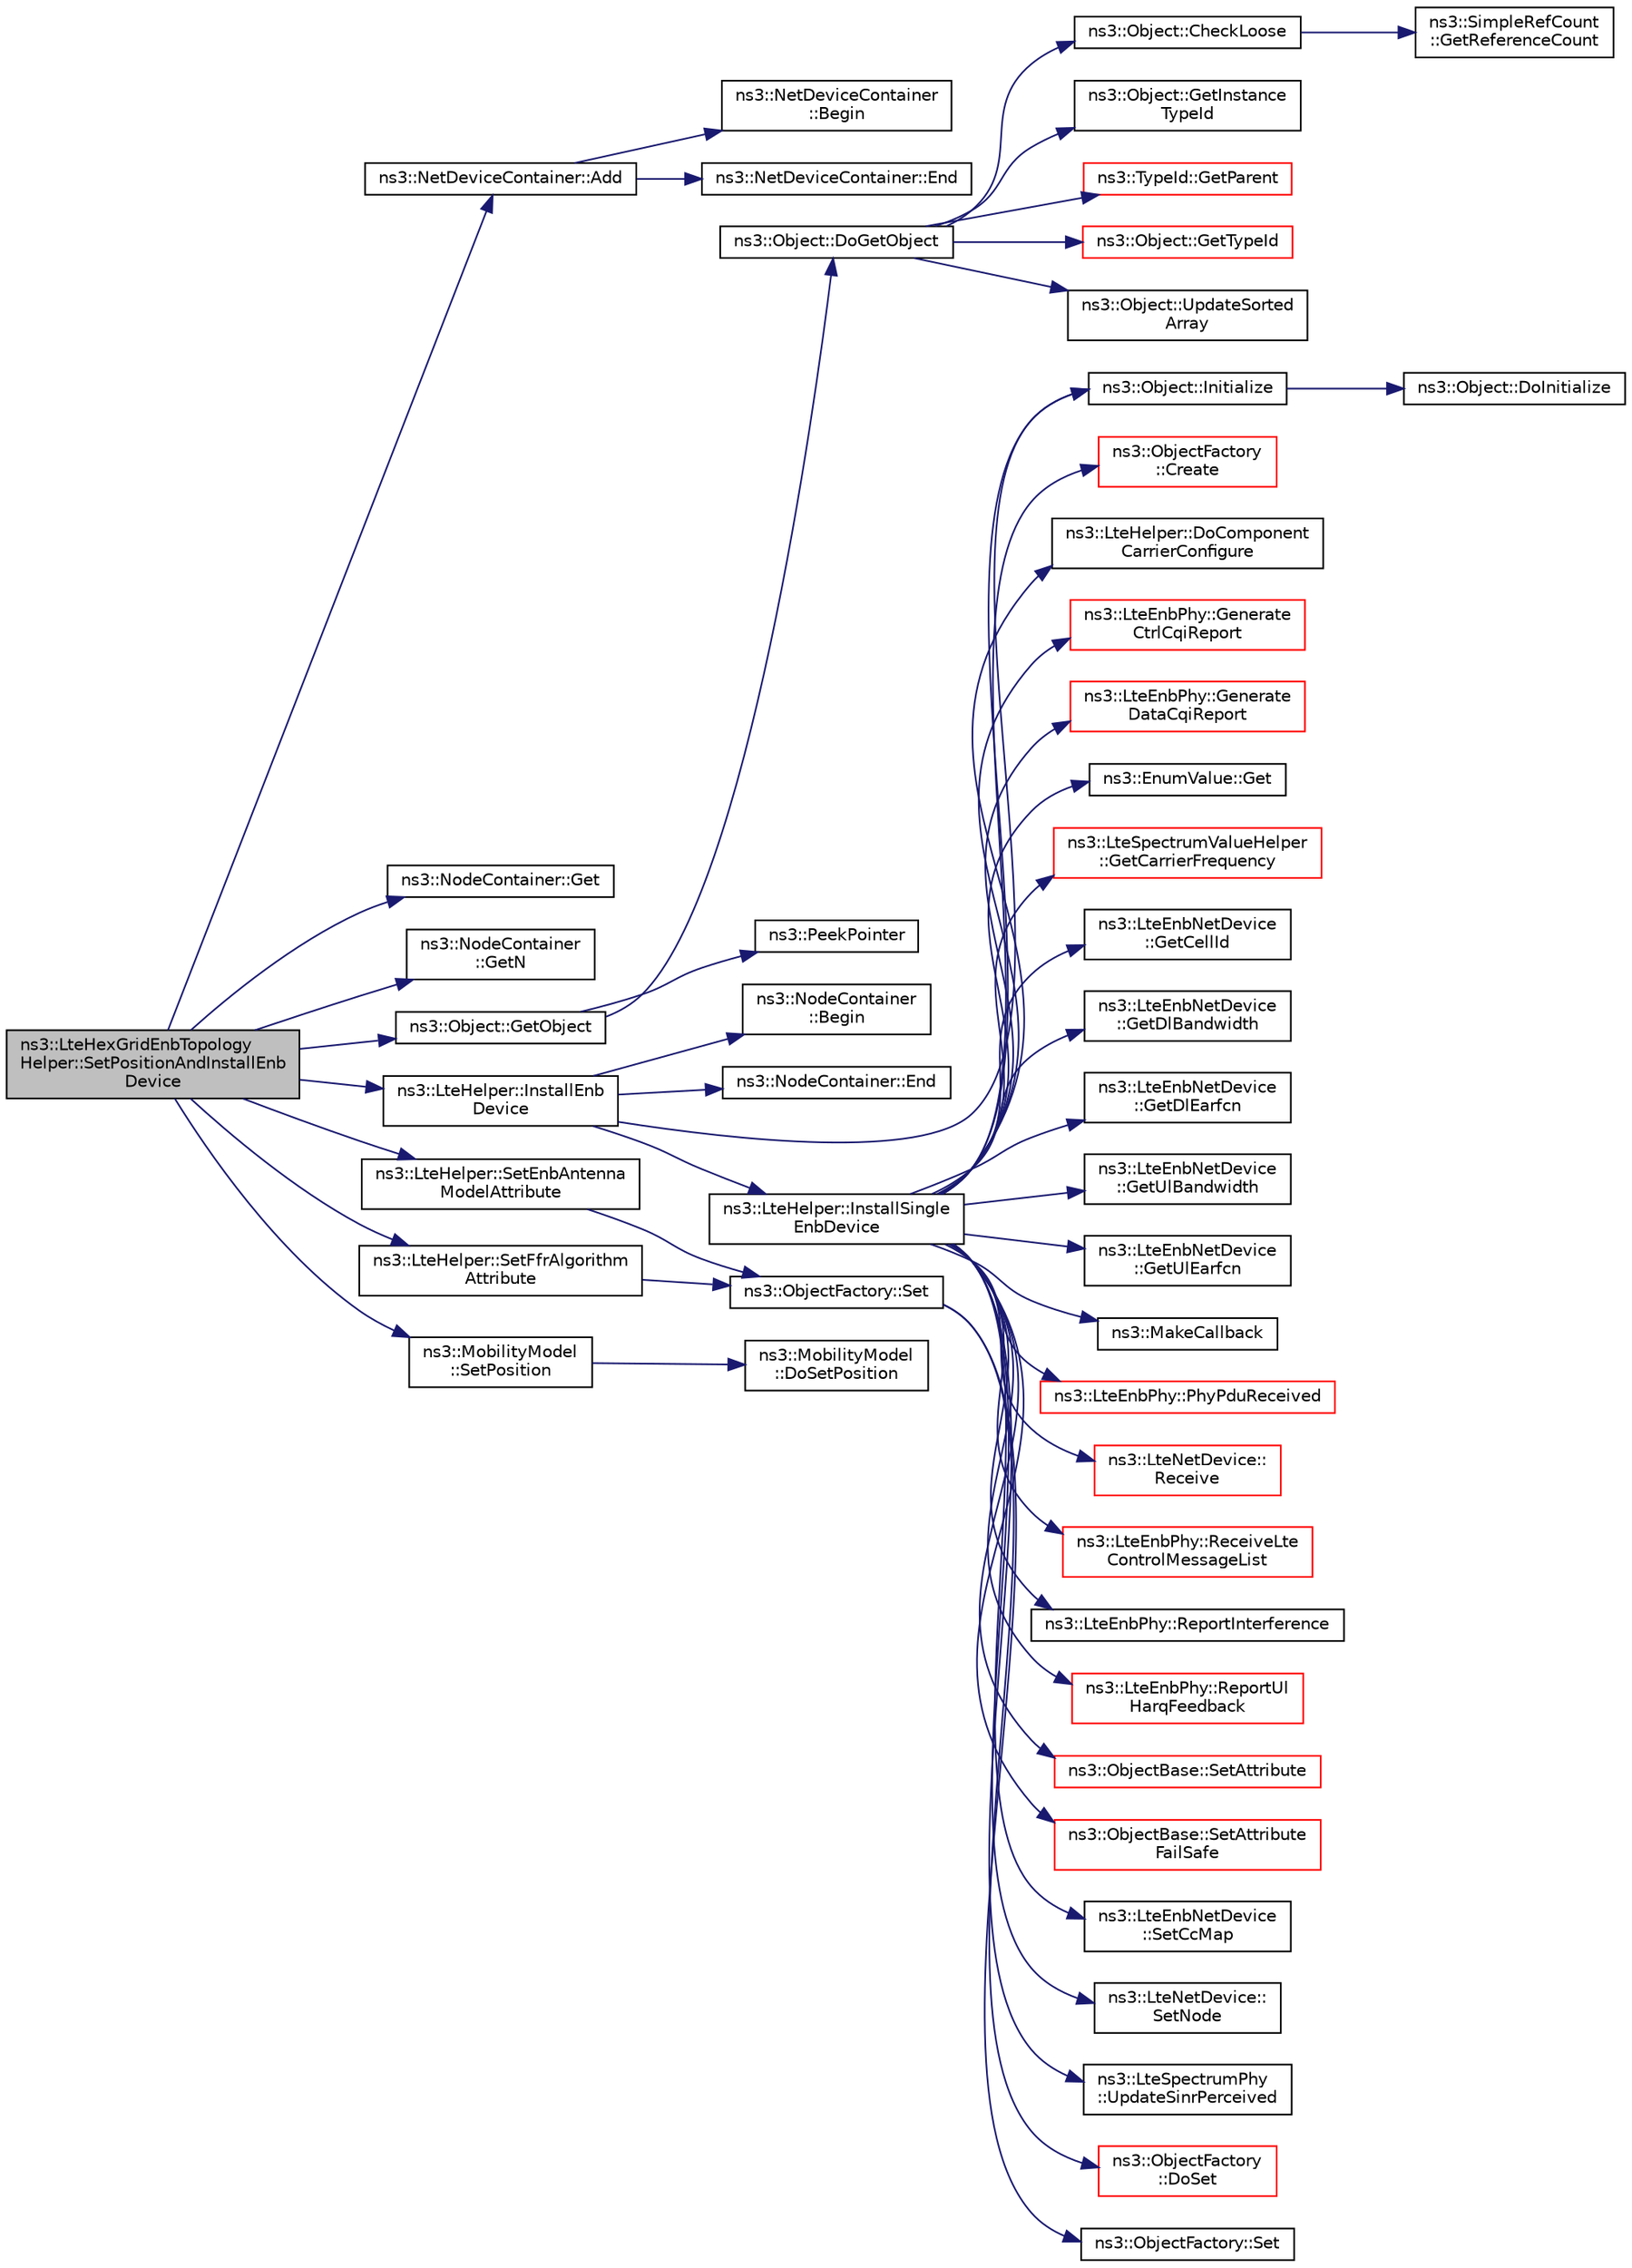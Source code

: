 digraph "ns3::LteHexGridEnbTopologyHelper::SetPositionAndInstallEnbDevice"
{
 // LATEX_PDF_SIZE
  edge [fontname="Helvetica",fontsize="10",labelfontname="Helvetica",labelfontsize="10"];
  node [fontname="Helvetica",fontsize="10",shape=record];
  rankdir="LR";
  Node1 [label="ns3::LteHexGridEnbTopology\lHelper::SetPositionAndInstallEnb\lDevice",height=0.2,width=0.4,color="black", fillcolor="grey75", style="filled", fontcolor="black",tooltip="Position the nodes on a hex grid and install the corresponding EnbNetDevices with antenna boresight c..."];
  Node1 -> Node2 [color="midnightblue",fontsize="10",style="solid",fontname="Helvetica"];
  Node2 [label="ns3::NetDeviceContainer::Add",height=0.2,width=0.4,color="black", fillcolor="white", style="filled",URL="$classns3_1_1_net_device_container.html#a7ca8bc1d7ec00fd4fcc63869987fbda5",tooltip="Append the contents of another NetDeviceContainer to the end of this container."];
  Node2 -> Node3 [color="midnightblue",fontsize="10",style="solid",fontname="Helvetica"];
  Node3 [label="ns3::NetDeviceContainer\l::Begin",height=0.2,width=0.4,color="black", fillcolor="white", style="filled",URL="$classns3_1_1_net_device_container.html#a4ddc336af319061f5b61c515f0453242",tooltip="Get an iterator which refers to the first NetDevice in the container."];
  Node2 -> Node4 [color="midnightblue",fontsize="10",style="solid",fontname="Helvetica"];
  Node4 [label="ns3::NetDeviceContainer::End",height=0.2,width=0.4,color="black", fillcolor="white", style="filled",URL="$classns3_1_1_net_device_container.html#a436d9df206570861f96c3f278eaccb92",tooltip="Get an iterator which indicates past-the-last NetDevice in the container."];
  Node1 -> Node5 [color="midnightblue",fontsize="10",style="solid",fontname="Helvetica"];
  Node5 [label="ns3::NodeContainer::Get",height=0.2,width=0.4,color="black", fillcolor="white", style="filled",URL="$classns3_1_1_node_container.html#aff885e5a6b02ca4a27f5725de647d96e",tooltip="Get the Ptr<Node> stored in this container at a given index."];
  Node1 -> Node6 [color="midnightblue",fontsize="10",style="solid",fontname="Helvetica"];
  Node6 [label="ns3::NodeContainer\l::GetN",height=0.2,width=0.4,color="black", fillcolor="white", style="filled",URL="$classns3_1_1_node_container.html#a35aed8b8abb7b7988b086f66d15cdda9",tooltip="Get the number of Ptr<Node> stored in this container."];
  Node1 -> Node7 [color="midnightblue",fontsize="10",style="solid",fontname="Helvetica"];
  Node7 [label="ns3::Object::GetObject",height=0.2,width=0.4,color="black", fillcolor="white", style="filled",URL="$classns3_1_1_object.html#ad21f5401ff705cd29c37f931ea3afc18",tooltip="Get a pointer to the requested aggregated Object."];
  Node7 -> Node8 [color="midnightblue",fontsize="10",style="solid",fontname="Helvetica"];
  Node8 [label="ns3::Object::DoGetObject",height=0.2,width=0.4,color="black", fillcolor="white", style="filled",URL="$classns3_1_1_object.html#a7c009975f7c0994cb47a69f713745e0a",tooltip="Find an Object of TypeId tid in the aggregates of this Object."];
  Node8 -> Node9 [color="midnightblue",fontsize="10",style="solid",fontname="Helvetica"];
  Node9 [label="ns3::Object::CheckLoose",height=0.2,width=0.4,color="black", fillcolor="white", style="filled",URL="$classns3_1_1_object.html#a33b1d1c52665f27a2fd4857aef5618f2",tooltip="Check if any aggregated Objects have non-zero reference counts."];
  Node9 -> Node10 [color="midnightblue",fontsize="10",style="solid",fontname="Helvetica"];
  Node10 [label="ns3::SimpleRefCount\l::GetReferenceCount",height=0.2,width=0.4,color="black", fillcolor="white", style="filled",URL="$classns3_1_1_simple_ref_count.html#a9cb85ae452ce0e1c74f11b3e4d357171",tooltip="Get the reference count of the object."];
  Node8 -> Node11 [color="midnightblue",fontsize="10",style="solid",fontname="Helvetica"];
  Node11 [label="ns3::Object::GetInstance\lTypeId",height=0.2,width=0.4,color="black", fillcolor="white", style="filled",URL="$classns3_1_1_object.html#a9a0bc0211cfab9842e1046b5c5810e5a",tooltip="Get the most derived TypeId for this Object."];
  Node8 -> Node12 [color="midnightblue",fontsize="10",style="solid",fontname="Helvetica"];
  Node12 [label="ns3::TypeId::GetParent",height=0.2,width=0.4,color="red", fillcolor="white", style="filled",URL="$classns3_1_1_type_id.html#ab84f81aee52154af39a8668b59c89d63",tooltip="Get the parent of this TypeId."];
  Node8 -> Node17 [color="midnightblue",fontsize="10",style="solid",fontname="Helvetica"];
  Node17 [label="ns3::Object::GetTypeId",height=0.2,width=0.4,color="red", fillcolor="white", style="filled",URL="$classns3_1_1_object.html#a1d040243983ab74ec923bde26d7cb7e7",tooltip="Register this type."];
  Node8 -> Node21 [color="midnightblue",fontsize="10",style="solid",fontname="Helvetica"];
  Node21 [label="ns3::Object::UpdateSorted\lArray",height=0.2,width=0.4,color="black", fillcolor="white", style="filled",URL="$classns3_1_1_object.html#ade62655b9680ca5ebf5af7e0fda7a21f",tooltip="Keep the list of aggregates in most-recently-used order."];
  Node7 -> Node22 [color="midnightblue",fontsize="10",style="solid",fontname="Helvetica"];
  Node22 [label="ns3::PeekPointer",height=0.2,width=0.4,color="black", fillcolor="white", style="filled",URL="$namespacens3.html#af2a7557fe9afdd98d8f6f8f6e412cf5a",tooltip=" "];
  Node1 -> Node23 [color="midnightblue",fontsize="10",style="solid",fontname="Helvetica"];
  Node23 [label="ns3::LteHelper::InstallEnb\lDevice",height=0.2,width=0.4,color="black", fillcolor="white", style="filled",URL="$classns3_1_1_lte_helper.html#a5e009ad35ef85f46b5a6099263f15a03",tooltip="Create a set of eNodeB devices."];
  Node23 -> Node24 [color="midnightblue",fontsize="10",style="solid",fontname="Helvetica"];
  Node24 [label="ns3::NodeContainer\l::Begin",height=0.2,width=0.4,color="black", fillcolor="white", style="filled",URL="$classns3_1_1_node_container.html#a2bfe1f50688c96e0888b1907e1e2f324",tooltip="Get an iterator which refers to the first Node in the container."];
  Node23 -> Node25 [color="midnightblue",fontsize="10",style="solid",fontname="Helvetica"];
  Node25 [label="ns3::NodeContainer::End",height=0.2,width=0.4,color="black", fillcolor="white", style="filled",URL="$classns3_1_1_node_container.html#a4904853b5d3e86f622a2ef8b4e959e08",tooltip="Get an iterator which indicates past-the-last Node in the container."];
  Node23 -> Node26 [color="midnightblue",fontsize="10",style="solid",fontname="Helvetica"];
  Node26 [label="ns3::Object::Initialize",height=0.2,width=0.4,color="black", fillcolor="white", style="filled",URL="$classns3_1_1_object.html#af4411cb29971772fcd09203474a95078",tooltip="Invoke DoInitialize on all Objects aggregated to this one."];
  Node26 -> Node27 [color="midnightblue",fontsize="10",style="solid",fontname="Helvetica"];
  Node27 [label="ns3::Object::DoInitialize",height=0.2,width=0.4,color="black", fillcolor="white", style="filled",URL="$classns3_1_1_object.html#af8482a521433409fb5c7f749398c9dbe",tooltip="Initialize() implementation."];
  Node23 -> Node28 [color="midnightblue",fontsize="10",style="solid",fontname="Helvetica"];
  Node28 [label="ns3::LteHelper::InstallSingle\lEnbDevice",height=0.2,width=0.4,color="black", fillcolor="white", style="filled",URL="$classns3_1_1_lte_helper.html#afac168014c3a4ac5c30bfd7c1d09cb96",tooltip="Create an eNodeB device (LteEnbNetDevice) on the given node."];
  Node28 -> Node29 [color="midnightblue",fontsize="10",style="solid",fontname="Helvetica"];
  Node29 [label="ns3::ObjectFactory\l::Create",height=0.2,width=0.4,color="red", fillcolor="white", style="filled",URL="$classns3_1_1_object_factory.html#a52eda277f4aaab54266134ba48102ad7",tooltip="Create an Object instance of the configured TypeId."];
  Node28 -> Node50 [color="midnightblue",fontsize="10",style="solid",fontname="Helvetica"];
  Node50 [label="ns3::LteHelper::DoComponent\lCarrierConfigure",height=0.2,width=0.4,color="black", fillcolor="white", style="filled",URL="$classns3_1_1_lte_helper.html#ab6069db57d1ef572daf182ce27fed7e6",tooltip="Configure the component carriers."];
  Node28 -> Node51 [color="midnightblue",fontsize="10",style="solid",fontname="Helvetica"];
  Node51 [label="ns3::LteEnbPhy::Generate\lCtrlCqiReport",height=0.2,width=0.4,color="red", fillcolor="white", style="filled",URL="$classns3_1_1_lte_enb_phy.html#abf6978d738fa1f07c4ca36dd1b6fd5b1",tooltip="generate a CQI report based on the given SINR of Ctrl frame"];
  Node28 -> Node79 [color="midnightblue",fontsize="10",style="solid",fontname="Helvetica"];
  Node79 [label="ns3::LteEnbPhy::Generate\lDataCqiReport",height=0.2,width=0.4,color="red", fillcolor="white", style="filled",URL="$classns3_1_1_lte_enb_phy.html#a606a5f28fc9d71d470d305b967698596",tooltip="generate a CQI report based on the given SINR of Data frame (used for PUSCH CQIs)"];
  Node28 -> Node81 [color="midnightblue",fontsize="10",style="solid",fontname="Helvetica"];
  Node81 [label="ns3::EnumValue::Get",height=0.2,width=0.4,color="black", fillcolor="white", style="filled",URL="$classns3_1_1_enum_value.html#a18a71c7623f3d389cf9c5d5dd804331e",tooltip=" "];
  Node28 -> Node82 [color="midnightblue",fontsize="10",style="solid",fontname="Helvetica"];
  Node82 [label="ns3::LteSpectrumValueHelper\l::GetCarrierFrequency",height=0.2,width=0.4,color="red", fillcolor="white", style="filled",URL="$classns3_1_1_lte_spectrum_value_helper.html#ab268c4d7cb95e4277e59b7449d5fbd78",tooltip="Calculates the carrier frequency from the E-UTRA Absolute Radio Frequency Channel Number (EARFCN) acc..."];
  Node28 -> Node87 [color="midnightblue",fontsize="10",style="solid",fontname="Helvetica"];
  Node87 [label="ns3::LteEnbNetDevice\l::GetCellId",height=0.2,width=0.4,color="black", fillcolor="white", style="filled",URL="$classns3_1_1_lte_enb_net_device.html#af8327c717527f8a70838fa95becc2adb",tooltip=" "];
  Node28 -> Node88 [color="midnightblue",fontsize="10",style="solid",fontname="Helvetica"];
  Node88 [label="ns3::LteEnbNetDevice\l::GetDlBandwidth",height=0.2,width=0.4,color="black", fillcolor="white", style="filled",URL="$classns3_1_1_lte_enb_net_device.html#a67c2350cd35cc156ed959202d4ce8881",tooltip=" "];
  Node28 -> Node89 [color="midnightblue",fontsize="10",style="solid",fontname="Helvetica"];
  Node89 [label="ns3::LteEnbNetDevice\l::GetDlEarfcn",height=0.2,width=0.4,color="black", fillcolor="white", style="filled",URL="$classns3_1_1_lte_enb_net_device.html#a7a3b519b838d1f8f6c28ef25f0963433",tooltip=" "];
  Node28 -> Node90 [color="midnightblue",fontsize="10",style="solid",fontname="Helvetica"];
  Node90 [label="ns3::LteEnbNetDevice\l::GetUlBandwidth",height=0.2,width=0.4,color="black", fillcolor="white", style="filled",URL="$classns3_1_1_lte_enb_net_device.html#a907790c0ef03f0c69626b2bfdc81553f",tooltip=" "];
  Node28 -> Node91 [color="midnightblue",fontsize="10",style="solid",fontname="Helvetica"];
  Node91 [label="ns3::LteEnbNetDevice\l::GetUlEarfcn",height=0.2,width=0.4,color="black", fillcolor="white", style="filled",URL="$classns3_1_1_lte_enb_net_device.html#a6a2b17490d3740d9c18638ac6ee4ed1e",tooltip=" "];
  Node28 -> Node26 [color="midnightblue",fontsize="10",style="solid",fontname="Helvetica"];
  Node28 -> Node92 [color="midnightblue",fontsize="10",style="solid",fontname="Helvetica"];
  Node92 [label="ns3::MakeCallback",height=0.2,width=0.4,color="black", fillcolor="white", style="filled",URL="$namespacens3.html#af1dde3c04374147fca0cfe3b0766d664",tooltip="Build Callbacks for class method members which take varying numbers of arguments and potentially retu..."];
  Node28 -> Node93 [color="midnightblue",fontsize="10",style="solid",fontname="Helvetica"];
  Node93 [label="ns3::LteEnbPhy::PhyPduReceived",height=0.2,width=0.4,color="red", fillcolor="white", style="filled",URL="$classns3_1_1_lte_enb_phy.html#a6f5e3a3285ccb75f962610bd43c0c436",tooltip="PhySpectrum received a new PHY-PDU."];
  Node28 -> Node95 [color="midnightblue",fontsize="10",style="solid",fontname="Helvetica"];
  Node95 [label="ns3::LteNetDevice::\lReceive",height=0.2,width=0.4,color="red", fillcolor="white", style="filled",URL="$classns3_1_1_lte_net_device.html#a52302e688e6fdf9abba088b2b26e5408",tooltip="receive a packet from the lower layers in order to forward it to the upper layers"];
  Node28 -> Node100 [color="midnightblue",fontsize="10",style="solid",fontname="Helvetica"];
  Node100 [label="ns3::LteEnbPhy::ReceiveLte\lControlMessageList",height=0.2,width=0.4,color="red", fillcolor="white", style="filled",URL="$classns3_1_1_lte_enb_phy.html#aaf721c86e307ca0c9b2b33cad5c6dad4",tooltip="PhySpectrum received a new list of LteControlMessage."];
  Node28 -> Node103 [color="midnightblue",fontsize="10",style="solid",fontname="Helvetica"];
  Node103 [label="ns3::LteEnbPhy::ReportInterference",height=0.2,width=0.4,color="black", fillcolor="white", style="filled",URL="$classns3_1_1_lte_enb_phy.html#a41cfff736fd62873a41e569c7dcc2287",tooltip="generate a report based on the linear interference and noise power perceived during DATA frame NOTE: ..."];
  Node28 -> Node104 [color="midnightblue",fontsize="10",style="solid",fontname="Helvetica"];
  Node104 [label="ns3::LteEnbPhy::ReportUl\lHarqFeedback",height=0.2,width=0.4,color="red", fillcolor="white", style="filled",URL="$classns3_1_1_lte_enb_phy.html#a133fc4bf6c14a9e298225a8e30551cbc",tooltip="Report the uplink HARQ feedback generated by LteSpectrumPhy to MAC."];
  Node28 -> Node106 [color="midnightblue",fontsize="10",style="solid",fontname="Helvetica"];
  Node106 [label="ns3::ObjectBase::SetAttribute",height=0.2,width=0.4,color="red", fillcolor="white", style="filled",URL="$classns3_1_1_object_base.html#ac60245d3ea4123bbc9b1d391f1f6592f",tooltip="Set a single attribute, raising fatal errors if unsuccessful."];
  Node28 -> Node107 [color="midnightblue",fontsize="10",style="solid",fontname="Helvetica"];
  Node107 [label="ns3::ObjectBase::SetAttribute\lFailSafe",height=0.2,width=0.4,color="red", fillcolor="white", style="filled",URL="$classns3_1_1_object_base.html#aa7d333004e970f925a4ed5df275541b5",tooltip="Set a single attribute without raising errors."];
  Node28 -> Node108 [color="midnightblue",fontsize="10",style="solid",fontname="Helvetica"];
  Node108 [label="ns3::LteEnbNetDevice\l::SetCcMap",height=0.2,width=0.4,color="black", fillcolor="white", style="filled",URL="$classns3_1_1_lte_enb_net_device.html#a4440056282b55b263eea25fed04a03b2",tooltip="Set the ComponentCarrier Map of the Enb."];
  Node28 -> Node109 [color="midnightblue",fontsize="10",style="solid",fontname="Helvetica"];
  Node109 [label="ns3::LteNetDevice::\lSetNode",height=0.2,width=0.4,color="black", fillcolor="white", style="filled",URL="$classns3_1_1_lte_net_device.html#aafbebcccd5e014ea827967cd9c77e79c",tooltip=" "];
  Node28 -> Node110 [color="midnightblue",fontsize="10",style="solid",fontname="Helvetica"];
  Node110 [label="ns3::LteSpectrumPhy\l::UpdateSinrPerceived",height=0.2,width=0.4,color="black", fillcolor="white", style="filled",URL="$classns3_1_1_lte_spectrum_phy.html#a81e55daa6bf70765f7e7ff7cca0faed9",tooltip=" "];
  Node1 -> Node111 [color="midnightblue",fontsize="10",style="solid",fontname="Helvetica"];
  Node111 [label="ns3::LteHelper::SetEnbAntenna\lModelAttribute",height=0.2,width=0.4,color="black", fillcolor="white", style="filled",URL="$classns3_1_1_lte_helper.html#ac0c1bc4eddaf7f8711f282cb681f99c5",tooltip="Set an attribute for the eNodeB antenna model to be created."];
  Node111 -> Node112 [color="midnightblue",fontsize="10",style="solid",fontname="Helvetica"];
  Node112 [label="ns3::ObjectFactory::Set",height=0.2,width=0.4,color="black", fillcolor="white", style="filled",URL="$classns3_1_1_object_factory.html#a3c9d5ed564f08ab4427e113bcc48e1d4",tooltip="Set an attribute to be set during construction."];
  Node112 -> Node113 [color="midnightblue",fontsize="10",style="solid",fontname="Helvetica"];
  Node113 [label="ns3::ObjectFactory\l::DoSet",height=0.2,width=0.4,color="red", fillcolor="white", style="filled",URL="$classns3_1_1_object_factory.html#aadb67a8cecc138001fd042e4960123f3",tooltip="Set an attribute to be set during construction."];
  Node112 -> Node117 [color="midnightblue",fontsize="10",style="solid",fontname="Helvetica"];
  Node117 [label="ns3::ObjectFactory::Set",height=0.2,width=0.4,color="black", fillcolor="white", style="filled",URL="$classns3_1_1_object_factory.html#a1326db5a97a5f238f859cee6df754029",tooltip="Base case to stop the recursion performed by the templated version of this method."];
  Node1 -> Node118 [color="midnightblue",fontsize="10",style="solid",fontname="Helvetica"];
  Node118 [label="ns3::LteHelper::SetFfrAlgorithm\lAttribute",height=0.2,width=0.4,color="black", fillcolor="white", style="filled",URL="$classns3_1_1_lte_helper.html#a793d56e843a844428851e90752c5f130",tooltip="Set an attribute for the FFR algorithm to be created."];
  Node118 -> Node112 [color="midnightblue",fontsize="10",style="solid",fontname="Helvetica"];
  Node1 -> Node119 [color="midnightblue",fontsize="10",style="solid",fontname="Helvetica"];
  Node119 [label="ns3::MobilityModel\l::SetPosition",height=0.2,width=0.4,color="black", fillcolor="white", style="filled",URL="$classns3_1_1_mobility_model.html#ac584b3d5a309709d2f13ed6ada1e7640",tooltip=" "];
  Node119 -> Node120 [color="midnightblue",fontsize="10",style="solid",fontname="Helvetica"];
  Node120 [label="ns3::MobilityModel\l::DoSetPosition",height=0.2,width=0.4,color="black", fillcolor="white", style="filled",URL="$classns3_1_1_mobility_model.html#aa2f52cd86754da71ac649413c049785e",tooltip=" "];
}
